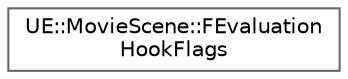 digraph "Graphical Class Hierarchy"
{
 // INTERACTIVE_SVG=YES
 // LATEX_PDF_SIZE
  bgcolor="transparent";
  edge [fontname=Helvetica,fontsize=10,labelfontname=Helvetica,labelfontsize=10];
  node [fontname=Helvetica,fontsize=10,shape=box,height=0.2,width=0.4];
  rankdir="LR";
  Node0 [id="Node000000",label="UE::MovieScene::FEvaluation\lHookFlags",height=0.2,width=0.4,color="grey40", fillcolor="white", style="filled",URL="$db/d81/structUE_1_1MovieScene_1_1FEvaluationHookFlags.html",tooltip=" "];
}
